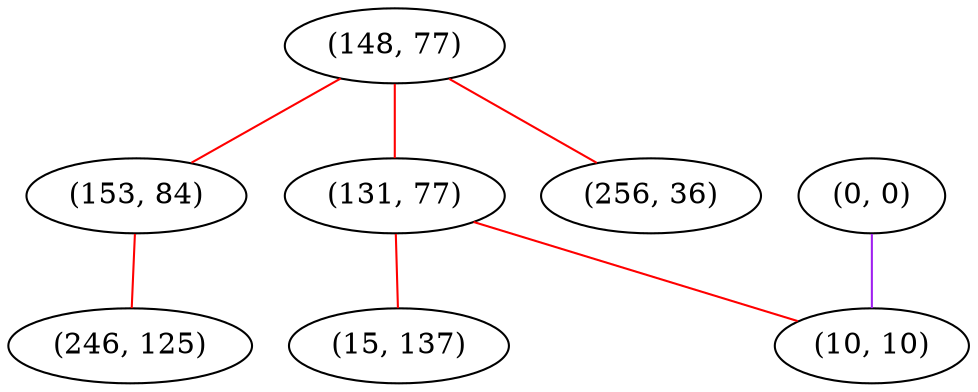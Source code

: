 graph "" {
"(148, 77)";
"(0, 0)";
"(153, 84)";
"(131, 77)";
"(10, 10)";
"(256, 36)";
"(246, 125)";
"(15, 137)";
"(148, 77)" -- "(256, 36)"  [color=red, key=0, weight=1];
"(148, 77)" -- "(153, 84)"  [color=red, key=0, weight=1];
"(148, 77)" -- "(131, 77)"  [color=red, key=0, weight=1];
"(0, 0)" -- "(10, 10)"  [color=purple, key=0, weight=4];
"(153, 84)" -- "(246, 125)"  [color=red, key=0, weight=1];
"(131, 77)" -- "(15, 137)"  [color=red, key=0, weight=1];
"(131, 77)" -- "(10, 10)"  [color=red, key=0, weight=1];
}
